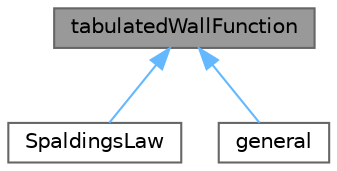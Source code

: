 digraph "tabulatedWallFunction"
{
 // LATEX_PDF_SIZE
  bgcolor="transparent";
  edge [fontname=Helvetica,fontsize=10,labelfontname=Helvetica,labelfontsize=10];
  node [fontname=Helvetica,fontsize=10,shape=box,height=0.2,width=0.4];
  Node1 [id="Node000001",label="tabulatedWallFunction",height=0.2,width=0.4,color="gray40", fillcolor="grey60", style="filled", fontcolor="black",tooltip="Base class for models that generate tabulated wall function data."];
  Node1 -> Node2 [id="edge1_Node000001_Node000002",dir="back",color="steelblue1",style="solid",tooltip=" "];
  Node2 [id="Node000002",label="SpaldingsLaw",height=0.2,width=0.4,color="gray40", fillcolor="white", style="filled",URL="$classFoam_1_1tabulatedWallFunctions_1_1SpaldingsLaw.html",tooltip="Computes U+ as a function of Reynolds number by inverting Spaldings law."];
  Node1 -> Node3 [id="edge2_Node000001_Node000003",dir="back",color="steelblue1",style="solid",tooltip=" "];
  Node3 [id="Node000003",label="general",height=0.2,width=0.4,color="gray40", fillcolor="white", style="filled",URL="$classFoam_1_1tabulatedWallFunctions_1_1general.html",tooltip="Computes U+ as a function of Reynolds number by inverting table of y+ vs U+."];
}
